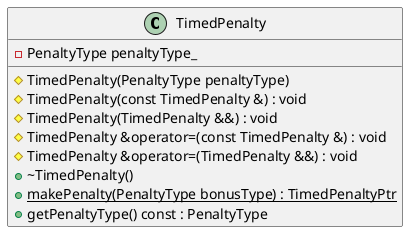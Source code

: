 @startuml (id=TimedPenalty)


class TimedPenalty {
    - PenaltyType penaltyType_
    # TimedPenalty(PenaltyType penaltyType)
    # TimedPenalty(const TimedPenalty &) : void
    # TimedPenalty(TimedPenalty &&) : void
    # TimedPenalty &operator=(const TimedPenalty &) : void
    # TimedPenalty &operator=(TimedPenalty &&) : void
    + ~TimedPenalty()
    + {static} makePenalty(PenaltyType bonusType) : TimedPenaltyPtr
    + getPenaltyType() const : PenaltyType
} 


@enduml
